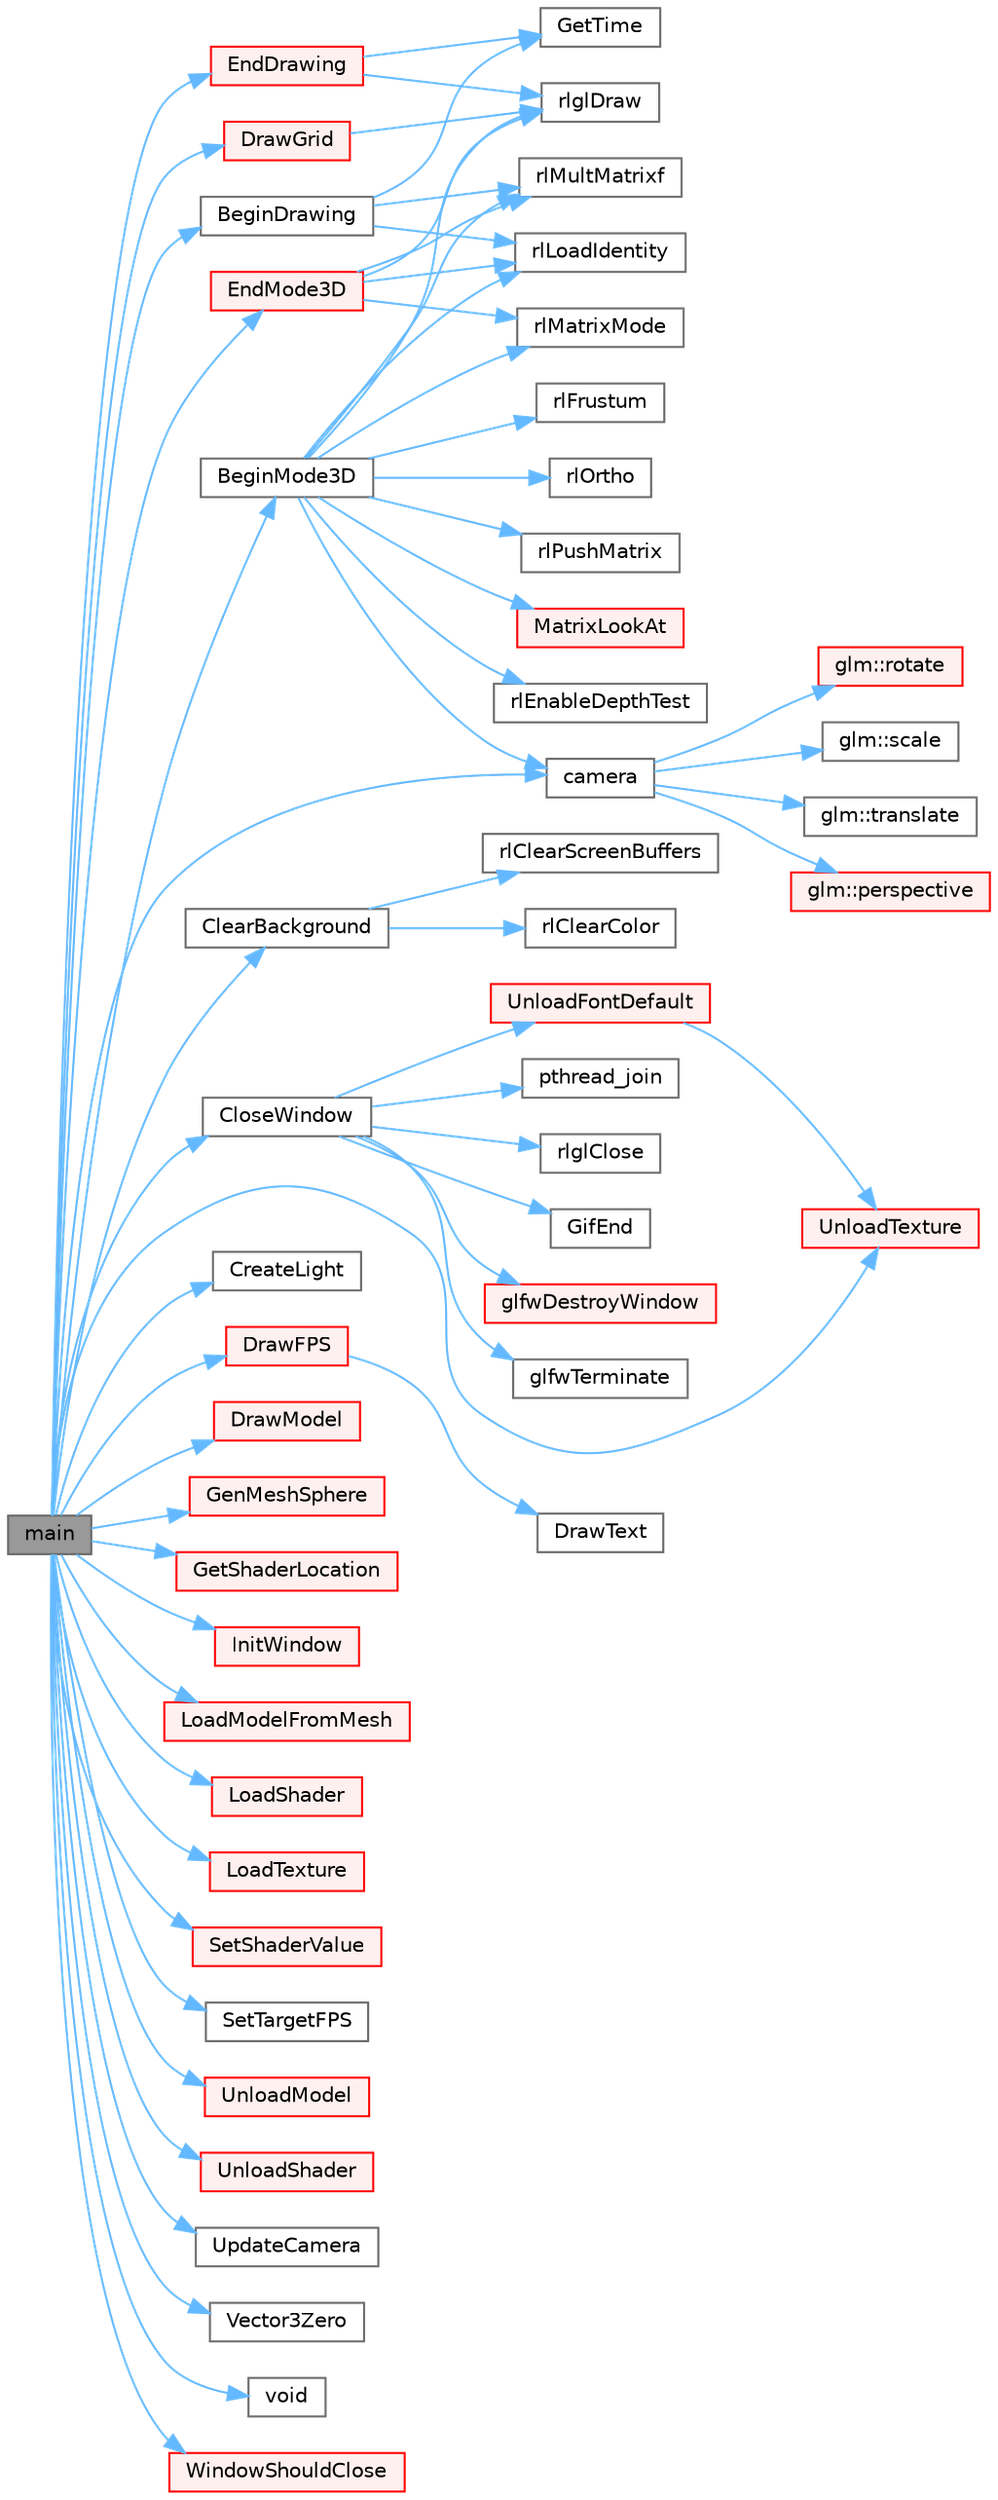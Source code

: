 digraph "main"
{
 // LATEX_PDF_SIZE
  bgcolor="transparent";
  edge [fontname=Helvetica,fontsize=10,labelfontname=Helvetica,labelfontsize=10];
  node [fontname=Helvetica,fontsize=10,shape=box,height=0.2,width=0.4];
  rankdir="LR";
  Node1 [id="Node000001",label="main",height=0.2,width=0.4,color="gray40", fillcolor="grey60", style="filled", fontcolor="black",tooltip=" "];
  Node1 -> Node2 [id="edge1_Node000001_Node000002",color="steelblue1",style="solid",tooltip=" "];
  Node2 [id="Node000002",label="BeginDrawing",height=0.2,width=0.4,color="grey40", fillcolor="white", style="filled",URL="$_old_2_classes_2lib_2rcore_8c.html#a3180527a8d5d4007d7825bcd3649f5e1",tooltip=" "];
  Node2 -> Node3 [id="edge2_Node000002_Node000003",color="steelblue1",style="solid",tooltip=" "];
  Node3 [id="Node000003",label="GetTime",height=0.2,width=0.4,color="grey40", fillcolor="white", style="filled",URL="$_classes_2lib_2raylib_2src_2core_8c.html#a8897d458855e87c5b948dc2cbc7eb5e3",tooltip=" "];
  Node2 -> Node4 [id="edge3_Node000002_Node000004",color="steelblue1",style="solid",tooltip=" "];
  Node4 [id="Node000004",label="rlLoadIdentity",height=0.2,width=0.4,color="grey40", fillcolor="white", style="filled",URL="$_classes_2lib_2raylib_2src_2rlgl_8h.html#a280a493bc43af375d22af8f127db3a7e",tooltip=" "];
  Node2 -> Node5 [id="edge4_Node000002_Node000005",color="steelblue1",style="solid",tooltip=" "];
  Node5 [id="Node000005",label="rlMultMatrixf",height=0.2,width=0.4,color="grey40", fillcolor="white", style="filled",URL="$_classes_2lib_2raylib_2src_2rlgl_8h.html#a9ad2eb8e6ae2c1f1eab5b11e1808df13",tooltip=" "];
  Node1 -> Node6 [id="edge5_Node000001_Node000006",color="steelblue1",style="solid",tooltip=" "];
  Node6 [id="Node000006",label="BeginMode3D",height=0.2,width=0.4,color="grey40", fillcolor="white", style="filled",URL="$_old_2_classes_2lib_2rcore_8c.html#ac0458f5823cbb3e253d012f4386df71e",tooltip=" "];
  Node6 -> Node7 [id="edge6_Node000006_Node000007",color="steelblue1",style="solid",tooltip=" "];
  Node7 [id="Node000007",label="camera",height=0.2,width=0.4,color="grey40", fillcolor="white", style="filled",URL="$_classes_2lib_2glm_2test_2cmake_2test__find__glm_8cpp.html#a8f389d10179adf56cc907127d615c000",tooltip=" "];
  Node7 -> Node8 [id="edge7_Node000007_Node000008",color="steelblue1",style="solid",tooltip=" "];
  Node8 [id="Node000008",label="glm::perspective",height=0.2,width=0.4,color="red", fillcolor="#FFF0F0", style="filled",URL="$group__ext__matrix__clip__space.html#ga9e13be491fd69a438c8fda440cf0156e",tooltip=" "];
  Node7 -> Node14 [id="edge8_Node000007_Node000014",color="steelblue1",style="solid",tooltip=" "];
  Node14 [id="Node000014",label="glm::rotate",height=0.2,width=0.4,color="red", fillcolor="#FFF0F0", style="filled",URL="$group__ext__matrix__transform.html#ga42613eb0c7deb5f5188fc159df6c8950",tooltip=" "];
  Node7 -> Node17 [id="edge9_Node000007_Node000017",color="steelblue1",style="solid",tooltip=" "];
  Node17 [id="Node000017",label="glm::scale",height=0.2,width=0.4,color="grey40", fillcolor="white", style="filled",URL="$group__ext__matrix__transform.html#gaae2f8b2080622b24b85e1096748599b6",tooltip=" "];
  Node7 -> Node18 [id="edge10_Node000007_Node000018",color="steelblue1",style="solid",tooltip=" "];
  Node18 [id="Node000018",label="glm::translate",height=0.2,width=0.4,color="grey40", fillcolor="white", style="filled",URL="$group__ext__matrix__transform.html#ga67d8473d6b293d1bb2b4eaf249795cab",tooltip=" "];
  Node6 -> Node19 [id="edge11_Node000006_Node000019",color="steelblue1",style="solid",tooltip=" "];
  Node19 [id="Node000019",label="MatrixLookAt",height=0.2,width=0.4,color="red", fillcolor="#FFF0F0", style="filled",URL="$_classes_2lib_2raylib_2src_2raymath_8h.html#aa5e02c87229c2497da3932b0e7340cd9",tooltip=" "];
  Node6 -> Node25 [id="edge12_Node000006_Node000025",color="steelblue1",style="solid",tooltip=" "];
  Node25 [id="Node000025",label="rlEnableDepthTest",height=0.2,width=0.4,color="grey40", fillcolor="white", style="filled",URL="$_classes_2lib_2raylib_2src_2rlgl_8h.html#ab8e711b97ce45977fd165b863d3dd037",tooltip=" "];
  Node6 -> Node26 [id="edge13_Node000006_Node000026",color="steelblue1",style="solid",tooltip=" "];
  Node26 [id="Node000026",label="rlFrustum",height=0.2,width=0.4,color="grey40", fillcolor="white", style="filled",URL="$_classes_2lib_2raylib_2src_2rlgl_8h.html#aa36ba56898e4eb7d450f6ba661652600",tooltip=" "];
  Node6 -> Node27 [id="edge14_Node000006_Node000027",color="steelblue1",style="solid",tooltip=" "];
  Node27 [id="Node000027",label="rlglDraw",height=0.2,width=0.4,color="grey40", fillcolor="white", style="filled",URL="$_classes_2lib_2raylib_2src_2rlgl_8h.html#a09c1d3b2838d4bc10deeb406acdeb2fe",tooltip=" "];
  Node6 -> Node4 [id="edge15_Node000006_Node000004",color="steelblue1",style="solid",tooltip=" "];
  Node6 -> Node28 [id="edge16_Node000006_Node000028",color="steelblue1",style="solid",tooltip=" "];
  Node28 [id="Node000028",label="rlMatrixMode",height=0.2,width=0.4,color="grey40", fillcolor="white", style="filled",URL="$_classes_2lib_2raylib_2src_2rlgl_8h.html#af0b65875cce7839b869464b01af30ee5",tooltip=" "];
  Node6 -> Node5 [id="edge17_Node000006_Node000005",color="steelblue1",style="solid",tooltip=" "];
  Node6 -> Node29 [id="edge18_Node000006_Node000029",color="steelblue1",style="solid",tooltip=" "];
  Node29 [id="Node000029",label="rlOrtho",height=0.2,width=0.4,color="grey40", fillcolor="white", style="filled",URL="$_classes_2lib_2raylib_2src_2rlgl_8h.html#a511be6da60b5c021abab8c4ee162af2a",tooltip=" "];
  Node6 -> Node30 [id="edge19_Node000006_Node000030",color="steelblue1",style="solid",tooltip=" "];
  Node30 [id="Node000030",label="rlPushMatrix",height=0.2,width=0.4,color="grey40", fillcolor="white", style="filled",URL="$_classes_2lib_2raylib_2src_2rlgl_8h.html#a5f926caa45b57b3de67aa0afc2d2bb0e",tooltip=" "];
  Node1 -> Node7 [id="edge20_Node000001_Node000007",color="steelblue1",style="solid",tooltip=" "];
  Node1 -> Node31 [id="edge21_Node000001_Node000031",color="steelblue1",style="solid",tooltip=" "];
  Node31 [id="Node000031",label="ClearBackground",height=0.2,width=0.4,color="grey40", fillcolor="white", style="filled",URL="$_old_2_classes_2lib_2rcore_8c.html#aa387874e93a8677e850379e9895756c2",tooltip=" "];
  Node31 -> Node32 [id="edge22_Node000031_Node000032",color="steelblue1",style="solid",tooltip=" "];
  Node32 [id="Node000032",label="rlClearColor",height=0.2,width=0.4,color="grey40", fillcolor="white", style="filled",URL="$_classes_2lib_2raylib_2src_2rlgl_8h.html#a07dd4e9cffb926604f0af1034c5a6eea",tooltip=" "];
  Node31 -> Node33 [id="edge23_Node000031_Node000033",color="steelblue1",style="solid",tooltip=" "];
  Node33 [id="Node000033",label="rlClearScreenBuffers",height=0.2,width=0.4,color="grey40", fillcolor="white", style="filled",URL="$_classes_2lib_2raylib_2src_2rlgl_8h.html#a151b1e2f282f5f1411952e4b91d1a34e",tooltip=" "];
  Node1 -> Node34 [id="edge24_Node000001_Node000034",color="steelblue1",style="solid",tooltip=" "];
  Node34 [id="Node000034",label="CloseWindow",height=0.2,width=0.4,color="grey40", fillcolor="white", style="filled",URL="$_old_2_classes_2lib_2rcore_8c.html#a4b0047a8d82b3f053043ca3627d7c403",tooltip=" "];
  Node34 -> Node35 [id="edge25_Node000034_Node000035",color="steelblue1",style="solid",tooltip=" "];
  Node35 [id="Node000035",label="GifEnd",height=0.2,width=0.4,color="grey40", fillcolor="white", style="filled",URL="$_classes_2lib_2raylib_2src_2external_2rgif_8h.html#a507dc6e654a007379baea679b1ff64ec",tooltip=" "];
  Node34 -> Node36 [id="edge26_Node000034_Node000036",color="steelblue1",style="solid",tooltip=" "];
  Node36 [id="Node000036",label="glfwDestroyWindow",height=0.2,width=0.4,color="red", fillcolor="#FFF0F0", style="filled",URL="$group__window.html#ga806747476b7247d292be3711c323ea10",tooltip="Destroys the specified window and its context."];
  Node34 -> Node52 [id="edge27_Node000034_Node000052",color="steelblue1",style="solid",tooltip=" "];
  Node52 [id="Node000052",label="glfwTerminate",height=0.2,width=0.4,color="grey40", fillcolor="white", style="filled",URL="$group__init.html#gafd90e6fd4819ea9e22e5e739519a6504",tooltip="Terminates the GLFW library."];
  Node34 -> Node53 [id="edge28_Node000034_Node000053",color="steelblue1",style="solid",tooltip=" "];
  Node53 [id="Node000053",label="pthread_join",height=0.2,width=0.4,color="grey40", fillcolor="white", style="filled",URL="$_classes_2lib_2pthread_8h.html#a25b888453922185b872e6c87aee3e214",tooltip=" "];
  Node34 -> Node54 [id="edge29_Node000034_Node000054",color="steelblue1",style="solid",tooltip=" "];
  Node54 [id="Node000054",label="rlglClose",height=0.2,width=0.4,color="grey40", fillcolor="white", style="filled",URL="$_classes_2lib_2raylib_2src_2rlgl_8h.html#a396fee539aae95ba6a5bbf1fd3330182",tooltip=" "];
  Node34 -> Node55 [id="edge30_Node000034_Node000055",color="steelblue1",style="solid",tooltip=" "];
  Node55 [id="Node000055",label="UnloadFontDefault",height=0.2,width=0.4,color="red", fillcolor="#FFF0F0", style="filled",URL="$_old_2_classes_2lib_2rtext_8c.html#a24ffb11e46b52a9706555b02ccbc19da",tooltip=" "];
  Node55 -> Node57 [id="edge31_Node000055_Node000057",color="steelblue1",style="solid",tooltip=" "];
  Node57 [id="Node000057",label="UnloadTexture",height=0.2,width=0.4,color="red", fillcolor="#FFF0F0", style="filled",URL="$_old_2_classes_2lib_2rtextures_8c.html#a3cf28ef459e7ddd2d3e37ac067089321",tooltip=" "];
  Node1 -> Node59 [id="edge32_Node000001_Node000059",color="steelblue1",style="solid",tooltip=" "];
  Node59 [id="Node000059",label="CreateLight",height=0.2,width=0.4,color="grey40", fillcolor="white", style="filled",URL="$_classes_2lib_2_raylib_erosion_standalone-main_2src_2rlights_8h.html#abe9ec05affb57212ff0912a6d13e8ca1",tooltip=" "];
  Node1 -> Node60 [id="edge33_Node000001_Node000060",color="steelblue1",style="solid",tooltip=" "];
  Node60 [id="Node000060",label="DrawFPS",height=0.2,width=0.4,color="red", fillcolor="#FFF0F0", style="filled",URL="$_old_2_classes_2lib_2rtext_8c.html#a7ced13adb512f945c159aa3a7aa6175e",tooltip=" "];
  Node60 -> Node61 [id="edge34_Node000060_Node000061",color="steelblue1",style="solid",tooltip=" "];
  Node61 [id="Node000061",label="DrawText",height=0.2,width=0.4,color="grey40", fillcolor="white", style="filled",URL="$_classes_2lib_2raylib_2src_2text_8c.html#ab75e0f9fe436edf4a3aa5abed4df28ca",tooltip=" "];
  Node1 -> Node65 [id="edge35_Node000001_Node000065",color="steelblue1",style="solid",tooltip=" "];
  Node65 [id="Node000065",label="DrawGrid",height=0.2,width=0.4,color="red", fillcolor="#FFF0F0", style="filled",URL="$_old_2_classes_2lib_2rmodels_8c.html#aeb00ea59124d308173bcf914ec5d502f",tooltip=" "];
  Node65 -> Node27 [id="edge36_Node000065_Node000027",color="steelblue1",style="solid",tooltip=" "];
  Node1 -> Node71 [id="edge37_Node000001_Node000071",color="steelblue1",style="solid",tooltip=" "];
  Node71 [id="Node000071",label="DrawModel",height=0.2,width=0.4,color="red", fillcolor="#FFF0F0", style="filled",URL="$_old_2_classes_2lib_2rmodels_8c.html#aff56ce663ea66788261c4954eb3c9583",tooltip=" "];
  Node1 -> Node73 [id="edge38_Node000001_Node000073",color="steelblue1",style="solid",tooltip=" "];
  Node73 [id="Node000073",label="EndDrawing",height=0.2,width=0.4,color="red", fillcolor="#FFF0F0", style="filled",URL="$_old_2_classes_2lib_2rcore_8c.html#a40e32d82cfb49ed563c0a93285537b58",tooltip=" "];
  Node73 -> Node3 [id="edge39_Node000073_Node000003",color="steelblue1",style="solid",tooltip=" "];
  Node73 -> Node27 [id="edge40_Node000073_Node000027",color="steelblue1",style="solid",tooltip=" "];
  Node1 -> Node98 [id="edge41_Node000001_Node000098",color="steelblue1",style="solid",tooltip=" "];
  Node98 [id="Node000098",label="EndMode3D",height=0.2,width=0.4,color="red", fillcolor="#FFF0F0", style="filled",URL="$_old_2_classes_2lib_2rcore_8c.html#abe148e06aaf22817ddc6d7525718a582",tooltip=" "];
  Node98 -> Node27 [id="edge42_Node000098_Node000027",color="steelblue1",style="solid",tooltip=" "];
  Node98 -> Node4 [id="edge43_Node000098_Node000004",color="steelblue1",style="solid",tooltip=" "];
  Node98 -> Node28 [id="edge44_Node000098_Node000028",color="steelblue1",style="solid",tooltip=" "];
  Node98 -> Node5 [id="edge45_Node000098_Node000005",color="steelblue1",style="solid",tooltip=" "];
  Node1 -> Node101 [id="edge46_Node000001_Node000101",color="steelblue1",style="solid",tooltip=" "];
  Node101 [id="Node000101",label="GenMeshSphere",height=0.2,width=0.4,color="red", fillcolor="#FFF0F0", style="filled",URL="$_old_2_classes_2lib_2rmodels_8c.html#a039b6e33b6319f04a15d3efdb88236a9",tooltip=" "];
  Node1 -> Node106 [id="edge47_Node000001_Node000106",color="steelblue1",style="solid",tooltip=" "];
  Node106 [id="Node000106",label="GetShaderLocation",height=0.2,width=0.4,color="red", fillcolor="#FFF0F0", style="filled",URL="$_old_2_classes_2lib_2rcore_8c.html#af830df755e6b29199810cc798e6c76d6",tooltip=" "];
  Node1 -> Node108 [id="edge48_Node000001_Node000108",color="steelblue1",style="solid",tooltip=" "];
  Node108 [id="Node000108",label="InitWindow",height=0.2,width=0.4,color="red", fillcolor="#FFF0F0", style="filled",URL="$_old_2_classes_2lib_2rcore_8c.html#a2af6e709619725fafcbc380a4924523e",tooltip=" "];
  Node1 -> Node123 [id="edge49_Node000001_Node000123",color="steelblue1",style="solid",tooltip=" "];
  Node123 [id="Node000123",label="LoadModelFromMesh",height=0.2,width=0.4,color="red", fillcolor="#FFF0F0", style="filled",URL="$_old_2_classes_2lib_2rmodels_8c.html#a55cfdb656716d71b091aa6502fbf176f",tooltip=" "];
  Node1 -> Node126 [id="edge50_Node000001_Node000126",color="steelblue1",style="solid",tooltip=" "];
  Node126 [id="Node000126",label="LoadShader",height=0.2,width=0.4,color="red", fillcolor="#FFF0F0", style="filled",URL="$_old_2_classes_2lib_2rcore_8c.html#aa2bdd5e8ef0c00c52330fb5f1d40461b",tooltip=" "];
  Node1 -> Node130 [id="edge51_Node000001_Node000130",color="steelblue1",style="solid",tooltip=" "];
  Node130 [id="Node000130",label="LoadTexture",height=0.2,width=0.4,color="red", fillcolor="#FFF0F0", style="filled",URL="$_old_2_classes_2lib_2rtextures_8c.html#a088824ea1b009f6ec002cdba66ea9826",tooltip=" "];
  Node1 -> Node134 [id="edge52_Node000001_Node000134",color="steelblue1",style="solid",tooltip=" "];
  Node134 [id="Node000134",label="SetShaderValue",height=0.2,width=0.4,color="red", fillcolor="#FFF0F0", style="filled",URL="$_old_2_classes_2lib_2rcore_8c.html#aba34274ac38be94d1fae858958471921",tooltip=" "];
  Node1 -> Node136 [id="edge53_Node000001_Node000136",color="steelblue1",style="solid",tooltip=" "];
  Node136 [id="Node000136",label="SetTargetFPS",height=0.2,width=0.4,color="grey40", fillcolor="white", style="filled",URL="$_old_2_classes_2lib_2rcore_8c.html#a7b08b7b6c0446c86872381feb6a68015",tooltip=" "];
  Node1 -> Node137 [id="edge54_Node000001_Node000137",color="steelblue1",style="solid",tooltip=" "];
  Node137 [id="Node000137",label="UnloadModel",height=0.2,width=0.4,color="red", fillcolor="#FFF0F0", style="filled",URL="$_old_2_classes_2lib_2rmodels_8c.html#a0f8aa72af1d84a273923a6c780c77be2",tooltip=" "];
  Node1 -> Node139 [id="edge55_Node000001_Node000139",color="steelblue1",style="solid",tooltip=" "];
  Node139 [id="Node000139",label="UnloadShader",height=0.2,width=0.4,color="red", fillcolor="#FFF0F0", style="filled",URL="$_old_2_classes_2lib_2rcore_8c.html#ab329eb7587e998c53faea2f103827213",tooltip=" "];
  Node1 -> Node57 [id="edge56_Node000001_Node000057",color="steelblue1",style="solid",tooltip=" "];
  Node1 -> Node142 [id="edge57_Node000001_Node000142",color="steelblue1",style="solid",tooltip=" "];
  Node142 [id="Node000142",label="UpdateCamera",height=0.2,width=0.4,color="grey40", fillcolor="white", style="filled",URL="$_classes_2lib_2raylib_8h.html#adc7bb09d8b200ff74240ee1375552020",tooltip=" "];
  Node1 -> Node143 [id="edge58_Node000001_Node000143",color="steelblue1",style="solid",tooltip=" "];
  Node143 [id="Node000143",label="Vector3Zero",height=0.2,width=0.4,color="grey40", fillcolor="white", style="filled",URL="$_classes_2lib_2raylib_2src_2raymath_8h.html#a21c1b719292b51a78199c26992c17588",tooltip=" "];
  Node1 -> Node144 [id="edge59_Node000001_Node000144",color="steelblue1",style="solid",tooltip=" "];
  Node144 [id="Node000144",label="void",height=0.2,width=0.4,color="grey40", fillcolor="white", style="filled",URL="$_classes_2lib_2raylib_2src_2external_2_a_n_g_l_e_2_e_g_l_2eglext_8h.html#a0f7193911e632cd84da4082d5c628fe3",tooltip=" "];
  Node1 -> Node145 [id="edge60_Node000001_Node000145",color="steelblue1",style="solid",tooltip=" "];
  Node145 [id="Node000145",label="WindowShouldClose",height=0.2,width=0.4,color="red", fillcolor="#FFF0F0", style="filled",URL="$_old_2_classes_2lib_2rcore_8c.html#a40ccb85fa8cf3f88edf924e80805d2be",tooltip=" "];
}
